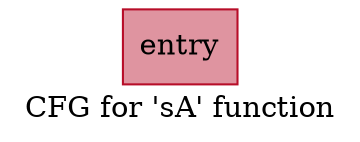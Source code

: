digraph "CFG for 'sA' function" {
	label="CFG for 'sA' function";

	Node0x55bc8076aaf0 [shape=record,color="#b70d28ff", style=filled, fillcolor="#b70d2870",label="{entry}"];
}

